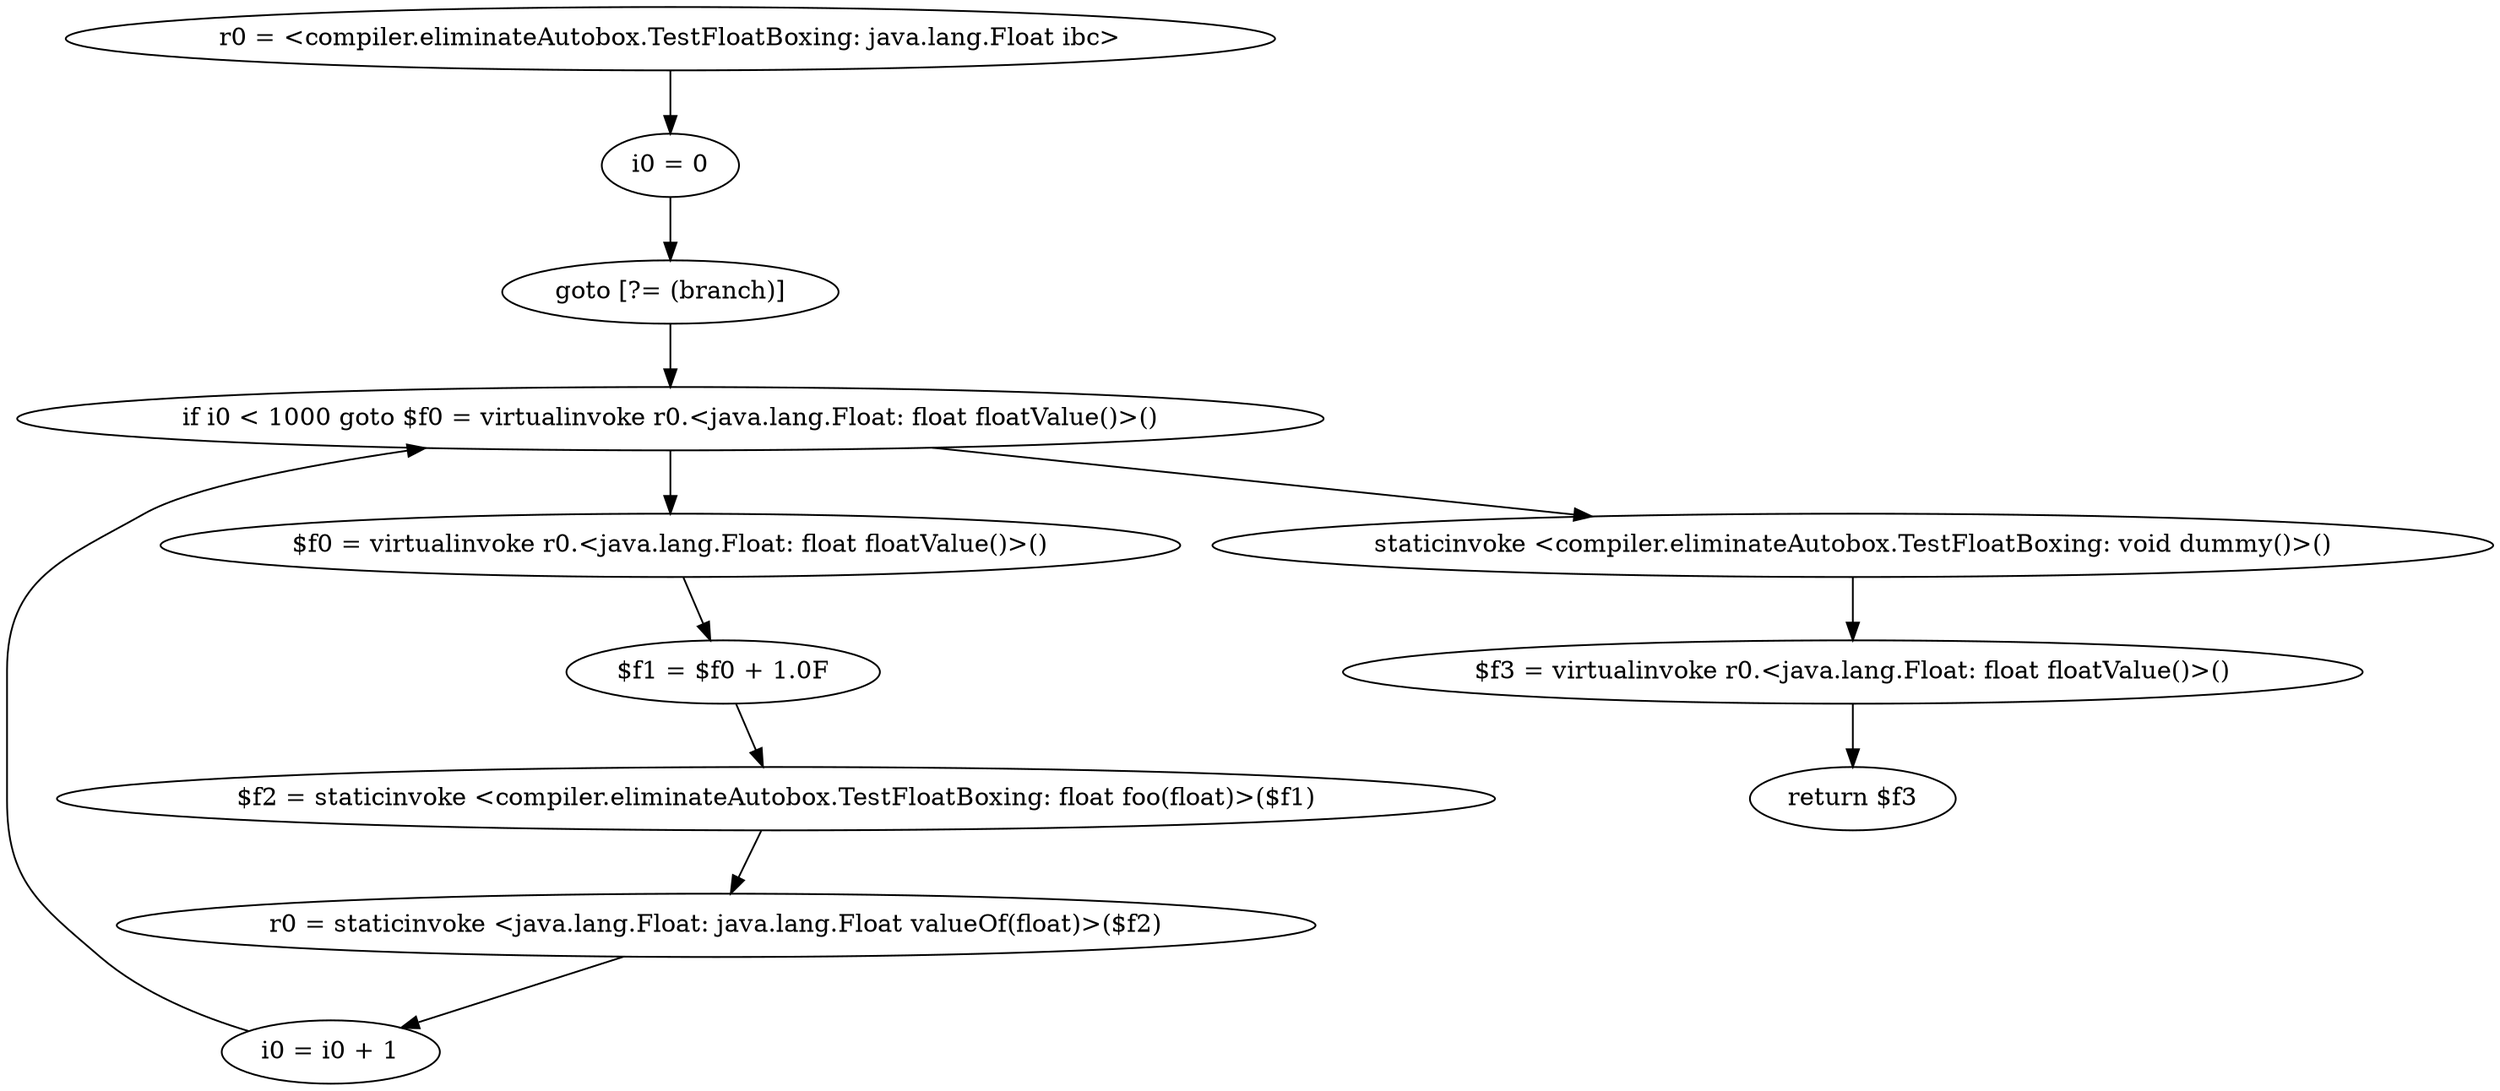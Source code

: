 digraph "unitGraph" {
    "r0 = <compiler.eliminateAutobox.TestFloatBoxing: java.lang.Float ibc>"
    "i0 = 0"
    "goto [?= (branch)]"
    "$f0 = virtualinvoke r0.<java.lang.Float: float floatValue()>()"
    "$f1 = $f0 + 1.0F"
    "$f2 = staticinvoke <compiler.eliminateAutobox.TestFloatBoxing: float foo(float)>($f1)"
    "r0 = staticinvoke <java.lang.Float: java.lang.Float valueOf(float)>($f2)"
    "i0 = i0 + 1"
    "if i0 < 1000 goto $f0 = virtualinvoke r0.<java.lang.Float: float floatValue()>()"
    "staticinvoke <compiler.eliminateAutobox.TestFloatBoxing: void dummy()>()"
    "$f3 = virtualinvoke r0.<java.lang.Float: float floatValue()>()"
    "return $f3"
    "r0 = <compiler.eliminateAutobox.TestFloatBoxing: java.lang.Float ibc>"->"i0 = 0";
    "i0 = 0"->"goto [?= (branch)]";
    "goto [?= (branch)]"->"if i0 < 1000 goto $f0 = virtualinvoke r0.<java.lang.Float: float floatValue()>()";
    "$f0 = virtualinvoke r0.<java.lang.Float: float floatValue()>()"->"$f1 = $f0 + 1.0F";
    "$f1 = $f0 + 1.0F"->"$f2 = staticinvoke <compiler.eliminateAutobox.TestFloatBoxing: float foo(float)>($f1)";
    "$f2 = staticinvoke <compiler.eliminateAutobox.TestFloatBoxing: float foo(float)>($f1)"->"r0 = staticinvoke <java.lang.Float: java.lang.Float valueOf(float)>($f2)";
    "r0 = staticinvoke <java.lang.Float: java.lang.Float valueOf(float)>($f2)"->"i0 = i0 + 1";
    "i0 = i0 + 1"->"if i0 < 1000 goto $f0 = virtualinvoke r0.<java.lang.Float: float floatValue()>()";
    "if i0 < 1000 goto $f0 = virtualinvoke r0.<java.lang.Float: float floatValue()>()"->"staticinvoke <compiler.eliminateAutobox.TestFloatBoxing: void dummy()>()";
    "if i0 < 1000 goto $f0 = virtualinvoke r0.<java.lang.Float: float floatValue()>()"->"$f0 = virtualinvoke r0.<java.lang.Float: float floatValue()>()";
    "staticinvoke <compiler.eliminateAutobox.TestFloatBoxing: void dummy()>()"->"$f3 = virtualinvoke r0.<java.lang.Float: float floatValue()>()";
    "$f3 = virtualinvoke r0.<java.lang.Float: float floatValue()>()"->"return $f3";
}
